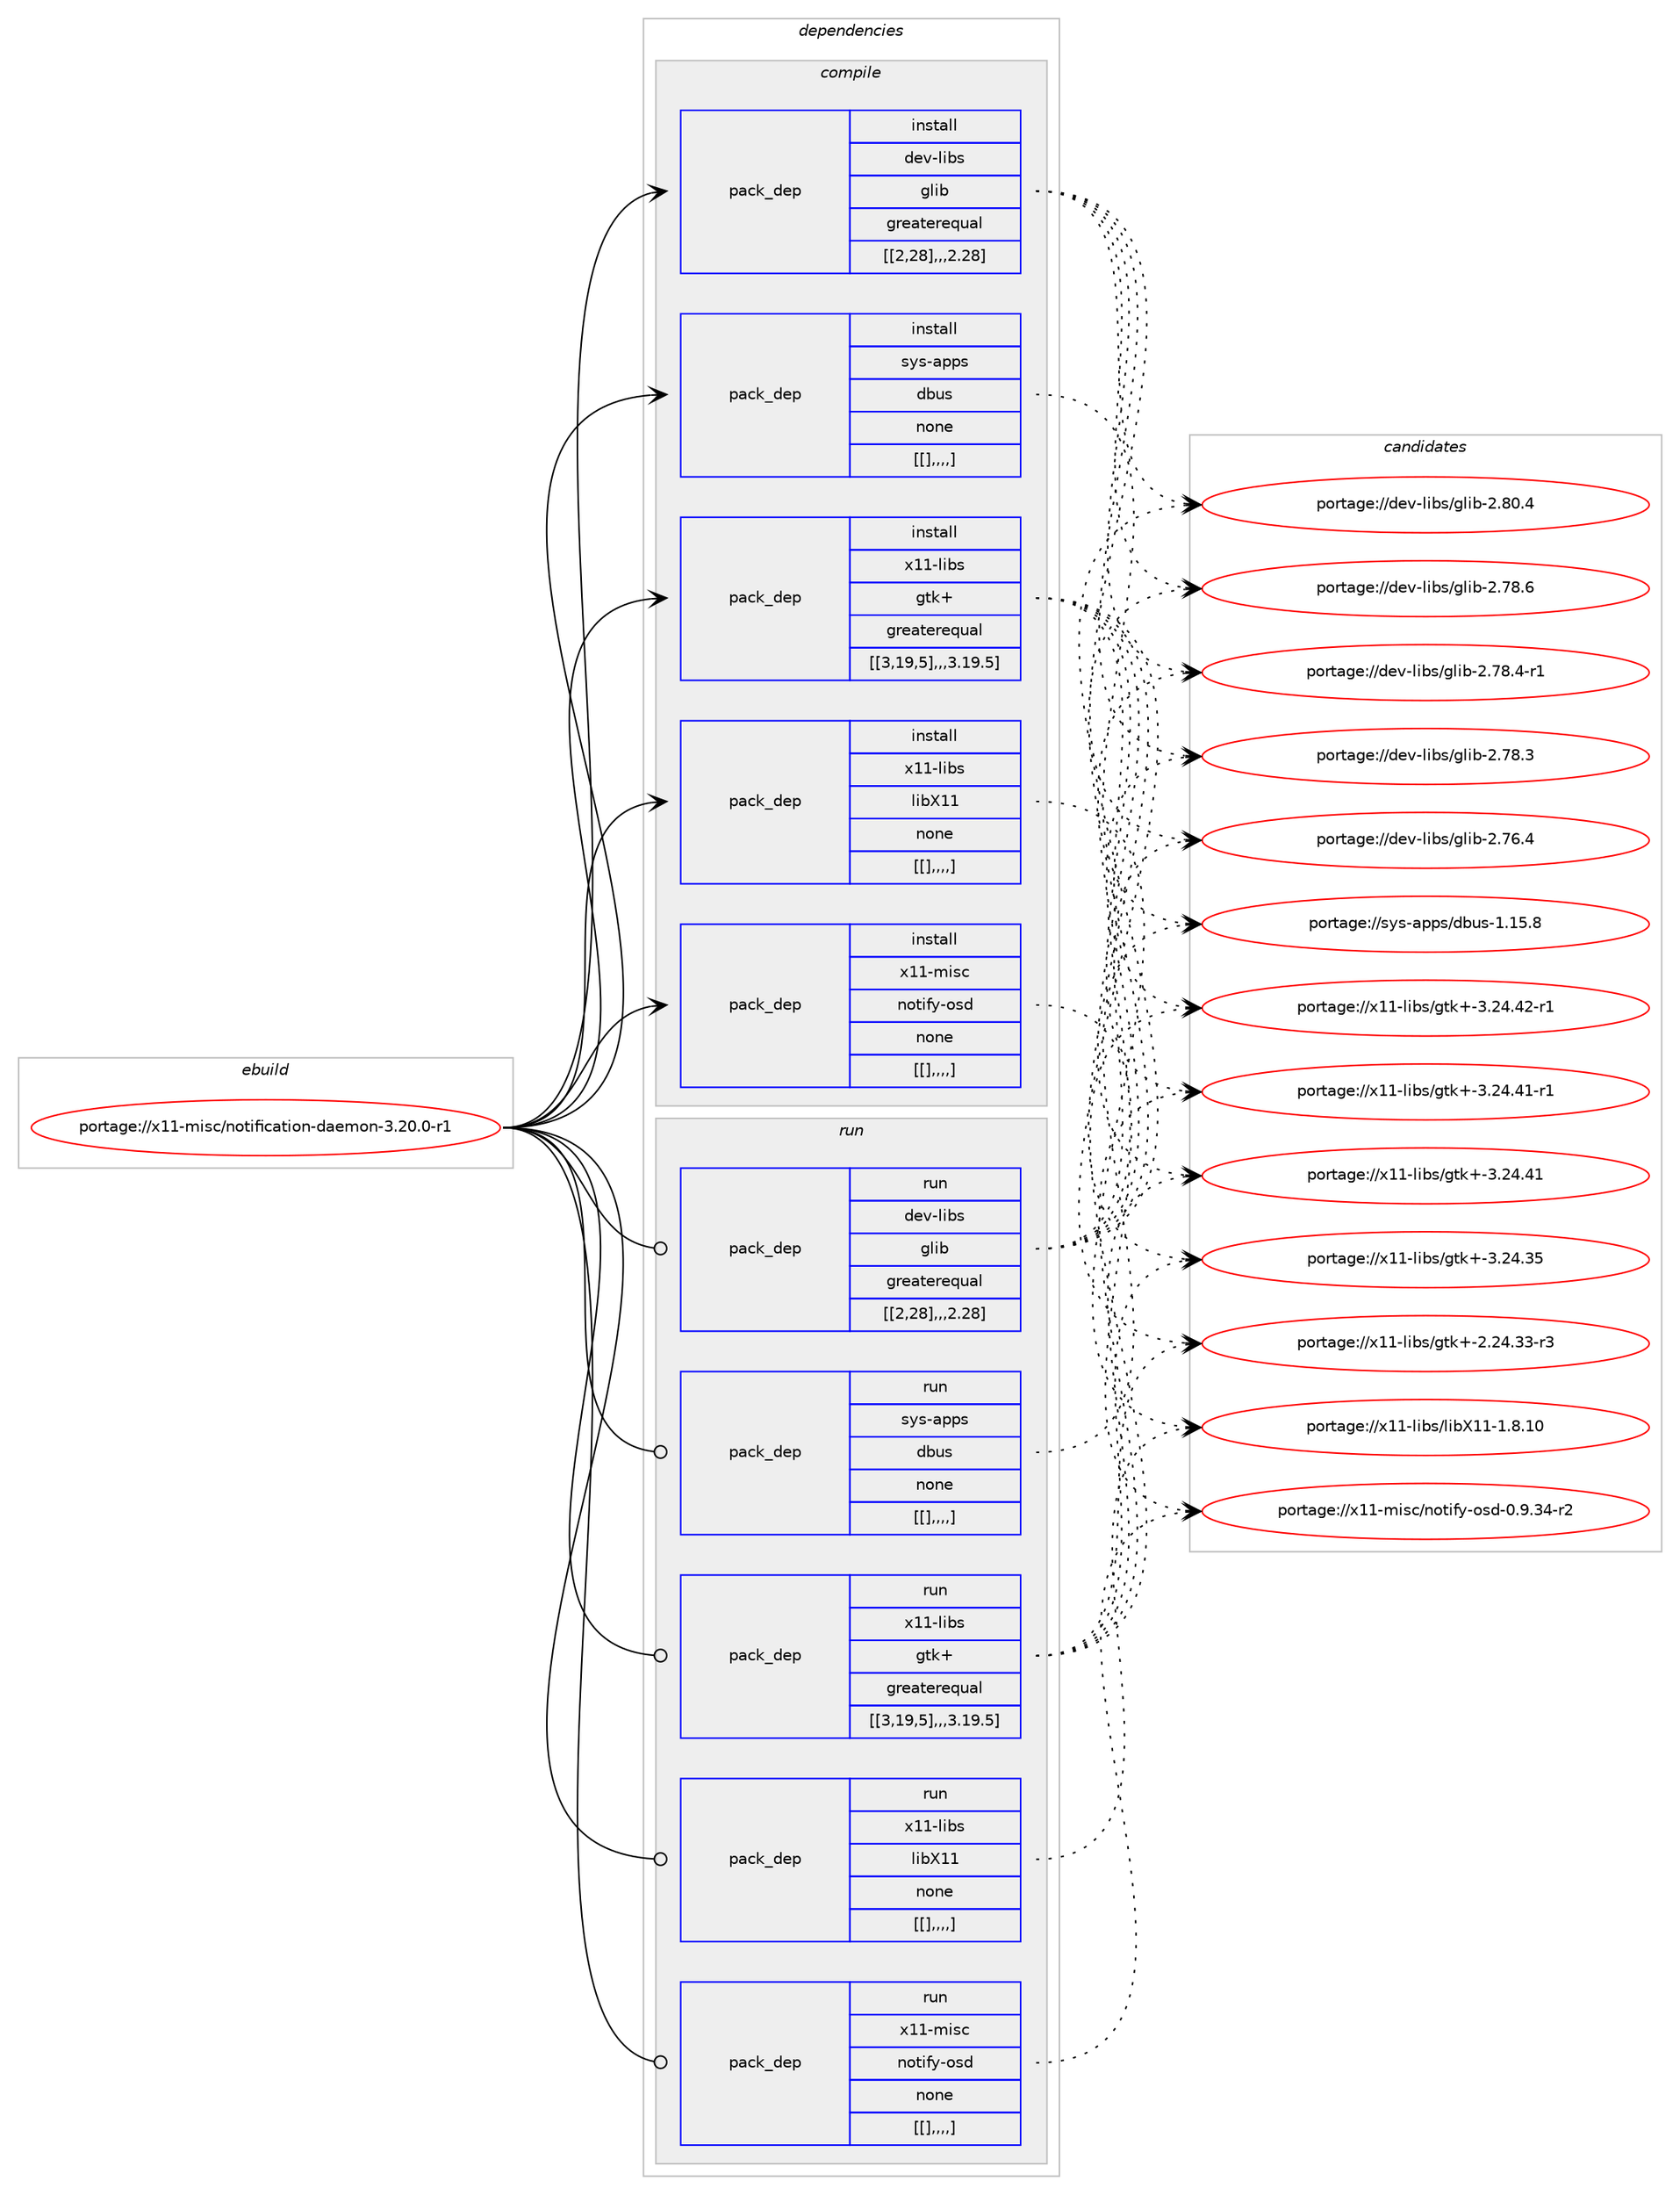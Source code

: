 digraph prolog {

# *************
# Graph options
# *************

newrank=true;
concentrate=true;
compound=true;
graph [rankdir=LR,fontname=Helvetica,fontsize=10,ranksep=1.5];#, ranksep=2.5, nodesep=0.2];
edge  [arrowhead=vee];
node  [fontname=Helvetica,fontsize=10];

# **********
# The ebuild
# **********

subgraph cluster_leftcol {
color=gray;
label=<<i>ebuild</i>>;
id [label="portage://x11-misc/notification-daemon-3.20.0-r1", color=red, width=4, href="../x11-misc/notification-daemon-3.20.0-r1.svg"];
}

# ****************
# The dependencies
# ****************

subgraph cluster_midcol {
color=gray;
label=<<i>dependencies</i>>;
subgraph cluster_compile {
fillcolor="#eeeeee";
style=filled;
label=<<i>compile</i>>;
subgraph pack2094 {
dependency2594 [label=<<TABLE BORDER="0" CELLBORDER="1" CELLSPACING="0" CELLPADDING="4" WIDTH="220"><TR><TD ROWSPAN="6" CELLPADDING="30">pack_dep</TD></TR><TR><TD WIDTH="110">install</TD></TR><TR><TD>dev-libs</TD></TR><TR><TD>glib</TD></TR><TR><TD>greaterequal</TD></TR><TR><TD>[[2,28],,,2.28]</TD></TR></TABLE>>, shape=none, color=blue];
}
id:e -> dependency2594:w [weight=20,style="solid",arrowhead="vee"];
subgraph pack2095 {
dependency2595 [label=<<TABLE BORDER="0" CELLBORDER="1" CELLSPACING="0" CELLPADDING="4" WIDTH="220"><TR><TD ROWSPAN="6" CELLPADDING="30">pack_dep</TD></TR><TR><TD WIDTH="110">install</TD></TR><TR><TD>sys-apps</TD></TR><TR><TD>dbus</TD></TR><TR><TD>none</TD></TR><TR><TD>[[],,,,]</TD></TR></TABLE>>, shape=none, color=blue];
}
id:e -> dependency2595:w [weight=20,style="solid",arrowhead="vee"];
subgraph pack2096 {
dependency2596 [label=<<TABLE BORDER="0" CELLBORDER="1" CELLSPACING="0" CELLPADDING="4" WIDTH="220"><TR><TD ROWSPAN="6" CELLPADDING="30">pack_dep</TD></TR><TR><TD WIDTH="110">install</TD></TR><TR><TD>x11-libs</TD></TR><TR><TD>gtk+</TD></TR><TR><TD>greaterequal</TD></TR><TR><TD>[[3,19,5],,,3.19.5]</TD></TR></TABLE>>, shape=none, color=blue];
}
id:e -> dependency2596:w [weight=20,style="solid",arrowhead="vee"];
subgraph pack2098 {
dependency2598 [label=<<TABLE BORDER="0" CELLBORDER="1" CELLSPACING="0" CELLPADDING="4" WIDTH="220"><TR><TD ROWSPAN="6" CELLPADDING="30">pack_dep</TD></TR><TR><TD WIDTH="110">install</TD></TR><TR><TD>x11-libs</TD></TR><TR><TD>libX11</TD></TR><TR><TD>none</TD></TR><TR><TD>[[],,,,]</TD></TR></TABLE>>, shape=none, color=blue];
}
id:e -> dependency2598:w [weight=20,style="solid",arrowhead="vee"];
subgraph pack2099 {
dependency2599 [label=<<TABLE BORDER="0" CELLBORDER="1" CELLSPACING="0" CELLPADDING="4" WIDTH="220"><TR><TD ROWSPAN="6" CELLPADDING="30">pack_dep</TD></TR><TR><TD WIDTH="110">install</TD></TR><TR><TD>x11-misc</TD></TR><TR><TD>notify-osd</TD></TR><TR><TD>none</TD></TR><TR><TD>[[],,,,]</TD></TR></TABLE>>, shape=none, color=blue];
}
id:e -> dependency2599:w [weight=20,style="solid",arrowhead="vee"];
}
subgraph cluster_compileandrun {
fillcolor="#eeeeee";
style=filled;
label=<<i>compile and run</i>>;
}
subgraph cluster_run {
fillcolor="#eeeeee";
style=filled;
label=<<i>run</i>>;
subgraph pack2100 {
dependency2600 [label=<<TABLE BORDER="0" CELLBORDER="1" CELLSPACING="0" CELLPADDING="4" WIDTH="220"><TR><TD ROWSPAN="6" CELLPADDING="30">pack_dep</TD></TR><TR><TD WIDTH="110">run</TD></TR><TR><TD>dev-libs</TD></TR><TR><TD>glib</TD></TR><TR><TD>greaterequal</TD></TR><TR><TD>[[2,28],,,2.28]</TD></TR></TABLE>>, shape=none, color=blue];
}
id:e -> dependency2600:w [weight=20,style="solid",arrowhead="odot"];
subgraph pack2102 {
dependency2602 [label=<<TABLE BORDER="0" CELLBORDER="1" CELLSPACING="0" CELLPADDING="4" WIDTH="220"><TR><TD ROWSPAN="6" CELLPADDING="30">pack_dep</TD></TR><TR><TD WIDTH="110">run</TD></TR><TR><TD>sys-apps</TD></TR><TR><TD>dbus</TD></TR><TR><TD>none</TD></TR><TR><TD>[[],,,,]</TD></TR></TABLE>>, shape=none, color=blue];
}
id:e -> dependency2602:w [weight=20,style="solid",arrowhead="odot"];
subgraph pack2104 {
dependency2603 [label=<<TABLE BORDER="0" CELLBORDER="1" CELLSPACING="0" CELLPADDING="4" WIDTH="220"><TR><TD ROWSPAN="6" CELLPADDING="30">pack_dep</TD></TR><TR><TD WIDTH="110">run</TD></TR><TR><TD>x11-libs</TD></TR><TR><TD>gtk+</TD></TR><TR><TD>greaterequal</TD></TR><TR><TD>[[3,19,5],,,3.19.5]</TD></TR></TABLE>>, shape=none, color=blue];
}
id:e -> dependency2603:w [weight=20,style="solid",arrowhead="odot"];
subgraph pack2106 {
dependency2606 [label=<<TABLE BORDER="0" CELLBORDER="1" CELLSPACING="0" CELLPADDING="4" WIDTH="220"><TR><TD ROWSPAN="6" CELLPADDING="30">pack_dep</TD></TR><TR><TD WIDTH="110">run</TD></TR><TR><TD>x11-libs</TD></TR><TR><TD>libX11</TD></TR><TR><TD>none</TD></TR><TR><TD>[[],,,,]</TD></TR></TABLE>>, shape=none, color=blue];
}
id:e -> dependency2606:w [weight=20,style="solid",arrowhead="odot"];
subgraph pack2108 {
dependency2608 [label=<<TABLE BORDER="0" CELLBORDER="1" CELLSPACING="0" CELLPADDING="4" WIDTH="220"><TR><TD ROWSPAN="6" CELLPADDING="30">pack_dep</TD></TR><TR><TD WIDTH="110">run</TD></TR><TR><TD>x11-misc</TD></TR><TR><TD>notify-osd</TD></TR><TR><TD>none</TD></TR><TR><TD>[[],,,,]</TD></TR></TABLE>>, shape=none, color=blue];
}
id:e -> dependency2608:w [weight=20,style="solid",arrowhead="odot"];
}
}

# **************
# The candidates
# **************

subgraph cluster_choices {
rank=same;
color=gray;
label=<<i>candidates</i>>;

subgraph choice2098 {
color=black;
nodesep=1;
choice1001011184510810598115471031081059845504656484652 [label="portage://dev-libs/glib-2.80.4", color=red, width=4,href="../dev-libs/glib-2.80.4.svg"];
choice1001011184510810598115471031081059845504655564654 [label="portage://dev-libs/glib-2.78.6", color=red, width=4,href="../dev-libs/glib-2.78.6.svg"];
choice10010111845108105981154710310810598455046555646524511449 [label="portage://dev-libs/glib-2.78.4-r1", color=red, width=4,href="../dev-libs/glib-2.78.4-r1.svg"];
choice1001011184510810598115471031081059845504655564651 [label="portage://dev-libs/glib-2.78.3", color=red, width=4,href="../dev-libs/glib-2.78.3.svg"];
choice1001011184510810598115471031081059845504655544652 [label="portage://dev-libs/glib-2.76.4", color=red, width=4,href="../dev-libs/glib-2.76.4.svg"];
dependency2594:e -> choice1001011184510810598115471031081059845504656484652:w [style=dotted,weight="100"];
dependency2594:e -> choice1001011184510810598115471031081059845504655564654:w [style=dotted,weight="100"];
dependency2594:e -> choice10010111845108105981154710310810598455046555646524511449:w [style=dotted,weight="100"];
dependency2594:e -> choice1001011184510810598115471031081059845504655564651:w [style=dotted,weight="100"];
dependency2594:e -> choice1001011184510810598115471031081059845504655544652:w [style=dotted,weight="100"];
}
subgraph choice2101 {
color=black;
nodesep=1;
choice1151211154597112112115471009811711545494649534656 [label="portage://sys-apps/dbus-1.15.8", color=red, width=4,href="../sys-apps/dbus-1.15.8.svg"];
dependency2595:e -> choice1151211154597112112115471009811711545494649534656:w [style=dotted,weight="100"];
}
subgraph choice2102 {
color=black;
nodesep=1;
choice12049494510810598115471031161074345514650524652504511449 [label="portage://x11-libs/gtk+-3.24.42-r1", color=red, width=4,href="../x11-libs/gtk+-3.24.42-r1.svg"];
choice12049494510810598115471031161074345514650524652494511449 [label="portage://x11-libs/gtk+-3.24.41-r1", color=red, width=4,href="../x11-libs/gtk+-3.24.41-r1.svg"];
choice1204949451081059811547103116107434551465052465249 [label="portage://x11-libs/gtk+-3.24.41", color=red, width=4,href="../x11-libs/gtk+-3.24.41.svg"];
choice1204949451081059811547103116107434551465052465153 [label="portage://x11-libs/gtk+-3.24.35", color=red, width=4,href="../x11-libs/gtk+-3.24.35.svg"];
choice12049494510810598115471031161074345504650524651514511451 [label="portage://x11-libs/gtk+-2.24.33-r3", color=red, width=4,href="../x11-libs/gtk+-2.24.33-r3.svg"];
dependency2596:e -> choice12049494510810598115471031161074345514650524652504511449:w [style=dotted,weight="100"];
dependency2596:e -> choice12049494510810598115471031161074345514650524652494511449:w [style=dotted,weight="100"];
dependency2596:e -> choice1204949451081059811547103116107434551465052465249:w [style=dotted,weight="100"];
dependency2596:e -> choice1204949451081059811547103116107434551465052465153:w [style=dotted,weight="100"];
dependency2596:e -> choice12049494510810598115471031161074345504650524651514511451:w [style=dotted,weight="100"];
}
subgraph choice2103 {
color=black;
nodesep=1;
choice12049494510810598115471081059888494945494656464948 [label="portage://x11-libs/libX11-1.8.10", color=red, width=4,href="../x11-libs/libX11-1.8.10.svg"];
dependency2598:e -> choice12049494510810598115471081059888494945494656464948:w [style=dotted,weight="100"];
}
subgraph choice2105 {
color=black;
nodesep=1;
choice120494945109105115994711011111610510212145111115100454846574651524511450 [label="portage://x11-misc/notify-osd-0.9.34-r2", color=red, width=4,href="../x11-misc/notify-osd-0.9.34-r2.svg"];
dependency2599:e -> choice120494945109105115994711011111610510212145111115100454846574651524511450:w [style=dotted,weight="100"];
}
subgraph choice2106 {
color=black;
nodesep=1;
choice1001011184510810598115471031081059845504656484652 [label="portage://dev-libs/glib-2.80.4", color=red, width=4,href="../dev-libs/glib-2.80.4.svg"];
choice1001011184510810598115471031081059845504655564654 [label="portage://dev-libs/glib-2.78.6", color=red, width=4,href="../dev-libs/glib-2.78.6.svg"];
choice10010111845108105981154710310810598455046555646524511449 [label="portage://dev-libs/glib-2.78.4-r1", color=red, width=4,href="../dev-libs/glib-2.78.4-r1.svg"];
choice1001011184510810598115471031081059845504655564651 [label="portage://dev-libs/glib-2.78.3", color=red, width=4,href="../dev-libs/glib-2.78.3.svg"];
choice1001011184510810598115471031081059845504655544652 [label="portage://dev-libs/glib-2.76.4", color=red, width=4,href="../dev-libs/glib-2.76.4.svg"];
dependency2600:e -> choice1001011184510810598115471031081059845504656484652:w [style=dotted,weight="100"];
dependency2600:e -> choice1001011184510810598115471031081059845504655564654:w [style=dotted,weight="100"];
dependency2600:e -> choice10010111845108105981154710310810598455046555646524511449:w [style=dotted,weight="100"];
dependency2600:e -> choice1001011184510810598115471031081059845504655564651:w [style=dotted,weight="100"];
dependency2600:e -> choice1001011184510810598115471031081059845504655544652:w [style=dotted,weight="100"];
}
subgraph choice2108 {
color=black;
nodesep=1;
choice1151211154597112112115471009811711545494649534656 [label="portage://sys-apps/dbus-1.15.8", color=red, width=4,href="../sys-apps/dbus-1.15.8.svg"];
dependency2602:e -> choice1151211154597112112115471009811711545494649534656:w [style=dotted,weight="100"];
}
subgraph choice2109 {
color=black;
nodesep=1;
choice12049494510810598115471031161074345514650524652504511449 [label="portage://x11-libs/gtk+-3.24.42-r1", color=red, width=4,href="../x11-libs/gtk+-3.24.42-r1.svg"];
choice12049494510810598115471031161074345514650524652494511449 [label="portage://x11-libs/gtk+-3.24.41-r1", color=red, width=4,href="../x11-libs/gtk+-3.24.41-r1.svg"];
choice1204949451081059811547103116107434551465052465249 [label="portage://x11-libs/gtk+-3.24.41", color=red, width=4,href="../x11-libs/gtk+-3.24.41.svg"];
choice1204949451081059811547103116107434551465052465153 [label="portage://x11-libs/gtk+-3.24.35", color=red, width=4,href="../x11-libs/gtk+-3.24.35.svg"];
choice12049494510810598115471031161074345504650524651514511451 [label="portage://x11-libs/gtk+-2.24.33-r3", color=red, width=4,href="../x11-libs/gtk+-2.24.33-r3.svg"];
dependency2603:e -> choice12049494510810598115471031161074345514650524652504511449:w [style=dotted,weight="100"];
dependency2603:e -> choice12049494510810598115471031161074345514650524652494511449:w [style=dotted,weight="100"];
dependency2603:e -> choice1204949451081059811547103116107434551465052465249:w [style=dotted,weight="100"];
dependency2603:e -> choice1204949451081059811547103116107434551465052465153:w [style=dotted,weight="100"];
dependency2603:e -> choice12049494510810598115471031161074345504650524651514511451:w [style=dotted,weight="100"];
}
subgraph choice2110 {
color=black;
nodesep=1;
choice12049494510810598115471081059888494945494656464948 [label="portage://x11-libs/libX11-1.8.10", color=red, width=4,href="../x11-libs/libX11-1.8.10.svg"];
dependency2606:e -> choice12049494510810598115471081059888494945494656464948:w [style=dotted,weight="100"];
}
subgraph choice2111 {
color=black;
nodesep=1;
choice120494945109105115994711011111610510212145111115100454846574651524511450 [label="portage://x11-misc/notify-osd-0.9.34-r2", color=red, width=4,href="../x11-misc/notify-osd-0.9.34-r2.svg"];
dependency2608:e -> choice120494945109105115994711011111610510212145111115100454846574651524511450:w [style=dotted,weight="100"];
}
}

}
